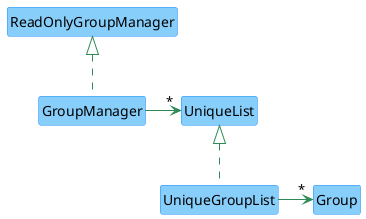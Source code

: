 @startuml
skinparam class {
ArrowColor SeaGreen
BackgroundColor LightSkyBlue
BorderColor DodgerBlue
}
hide members
hide circle

skinparam shadowing false

ReadOnlyGroupManager <|.. GroupManager
GroupManager -> "*" UniqueList
UniqueList <|.. UniqueGroupList
UniqueGroupList -> "*" Group
@enduml
